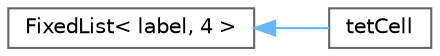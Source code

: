 digraph "Graphical Class Hierarchy"
{
 // LATEX_PDF_SIZE
  bgcolor="transparent";
  edge [fontname=Helvetica,fontsize=10,labelfontname=Helvetica,labelfontsize=10];
  node [fontname=Helvetica,fontsize=10,shape=box,height=0.2,width=0.4];
  rankdir="LR";
  Node0 [id="Node000000",label="FixedList\< label, 4 \>",height=0.2,width=0.4,color="grey40", fillcolor="white", style="filled",URL="$classFoam_1_1FixedList.html",tooltip=" "];
  Node0 -> Node1 [id="edge4684_Node000000_Node000001",dir="back",color="steelblue1",style="solid",tooltip=" "];
  Node1 [id="Node000001",label="tetCell",height=0.2,width=0.4,color="grey40", fillcolor="white", style="filled",URL="$classFoam_1_1tetCell.html",tooltip="A tetrahedral cell primitive."];
}
